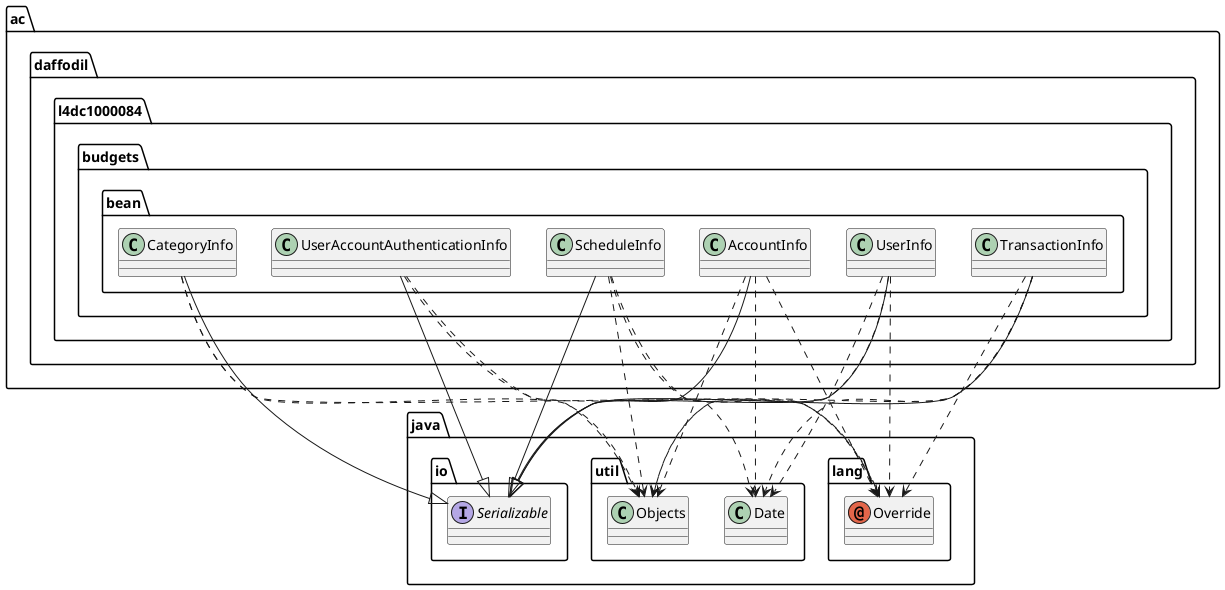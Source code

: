@startuml
annotation java.lang.Override
class ac.daffodil.l4dc1000084.budgets.bean.AccountInfo
class ac.daffodil.l4dc1000084.budgets.bean.CategoryInfo
class ac.daffodil.l4dc1000084.budgets.bean.ScheduleInfo
class ac.daffodil.l4dc1000084.budgets.bean.TransactionInfo
class ac.daffodil.l4dc1000084.budgets.bean.UserAccountAuthenticationInfo
class ac.daffodil.l4dc1000084.budgets.bean.UserInfo
class java.util.Date
class java.util.Objects
interface java.io.Serializable
ac.daffodil.l4dc1000084.budgets.bean.AccountInfo ..> java.lang.Override
ac.daffodil.l4dc1000084.budgets.bean.AccountInfo ..> java.util.Date
ac.daffodil.l4dc1000084.budgets.bean.AccountInfo ..> java.util.Objects
ac.daffodil.l4dc1000084.budgets.bean.AccountInfo --|> java.io.Serializable
ac.daffodil.l4dc1000084.budgets.bean.CategoryInfo ..> java.lang.Override
ac.daffodil.l4dc1000084.budgets.bean.CategoryInfo ..> java.util.Objects
ac.daffodil.l4dc1000084.budgets.bean.CategoryInfo --|> java.io.Serializable
ac.daffodil.l4dc1000084.budgets.bean.ScheduleInfo ..> java.lang.Override
ac.daffodil.l4dc1000084.budgets.bean.ScheduleInfo ..> java.util.Date
ac.daffodil.l4dc1000084.budgets.bean.ScheduleInfo ..> java.util.Objects
ac.daffodil.l4dc1000084.budgets.bean.ScheduleInfo --|> java.io.Serializable
ac.daffodil.l4dc1000084.budgets.bean.TransactionInfo ..> java.lang.Override
ac.daffodil.l4dc1000084.budgets.bean.TransactionInfo ..> java.util.Date
ac.daffodil.l4dc1000084.budgets.bean.TransactionInfo ..> java.util.Objects
ac.daffodil.l4dc1000084.budgets.bean.TransactionInfo --|> java.io.Serializable
ac.daffodil.l4dc1000084.budgets.bean.UserAccountAuthenticationInfo ..> java.lang.Override
ac.daffodil.l4dc1000084.budgets.bean.UserAccountAuthenticationInfo ..> java.util.Objects
ac.daffodil.l4dc1000084.budgets.bean.UserAccountAuthenticationInfo --|> java.io.Serializable
ac.daffodil.l4dc1000084.budgets.bean.UserInfo ..> java.lang.Override
ac.daffodil.l4dc1000084.budgets.bean.UserInfo ..> java.util.Date
ac.daffodil.l4dc1000084.budgets.bean.UserInfo ..> java.util.Objects
ac.daffodil.l4dc1000084.budgets.bean.UserInfo --|> java.io.Serializable
@enduml